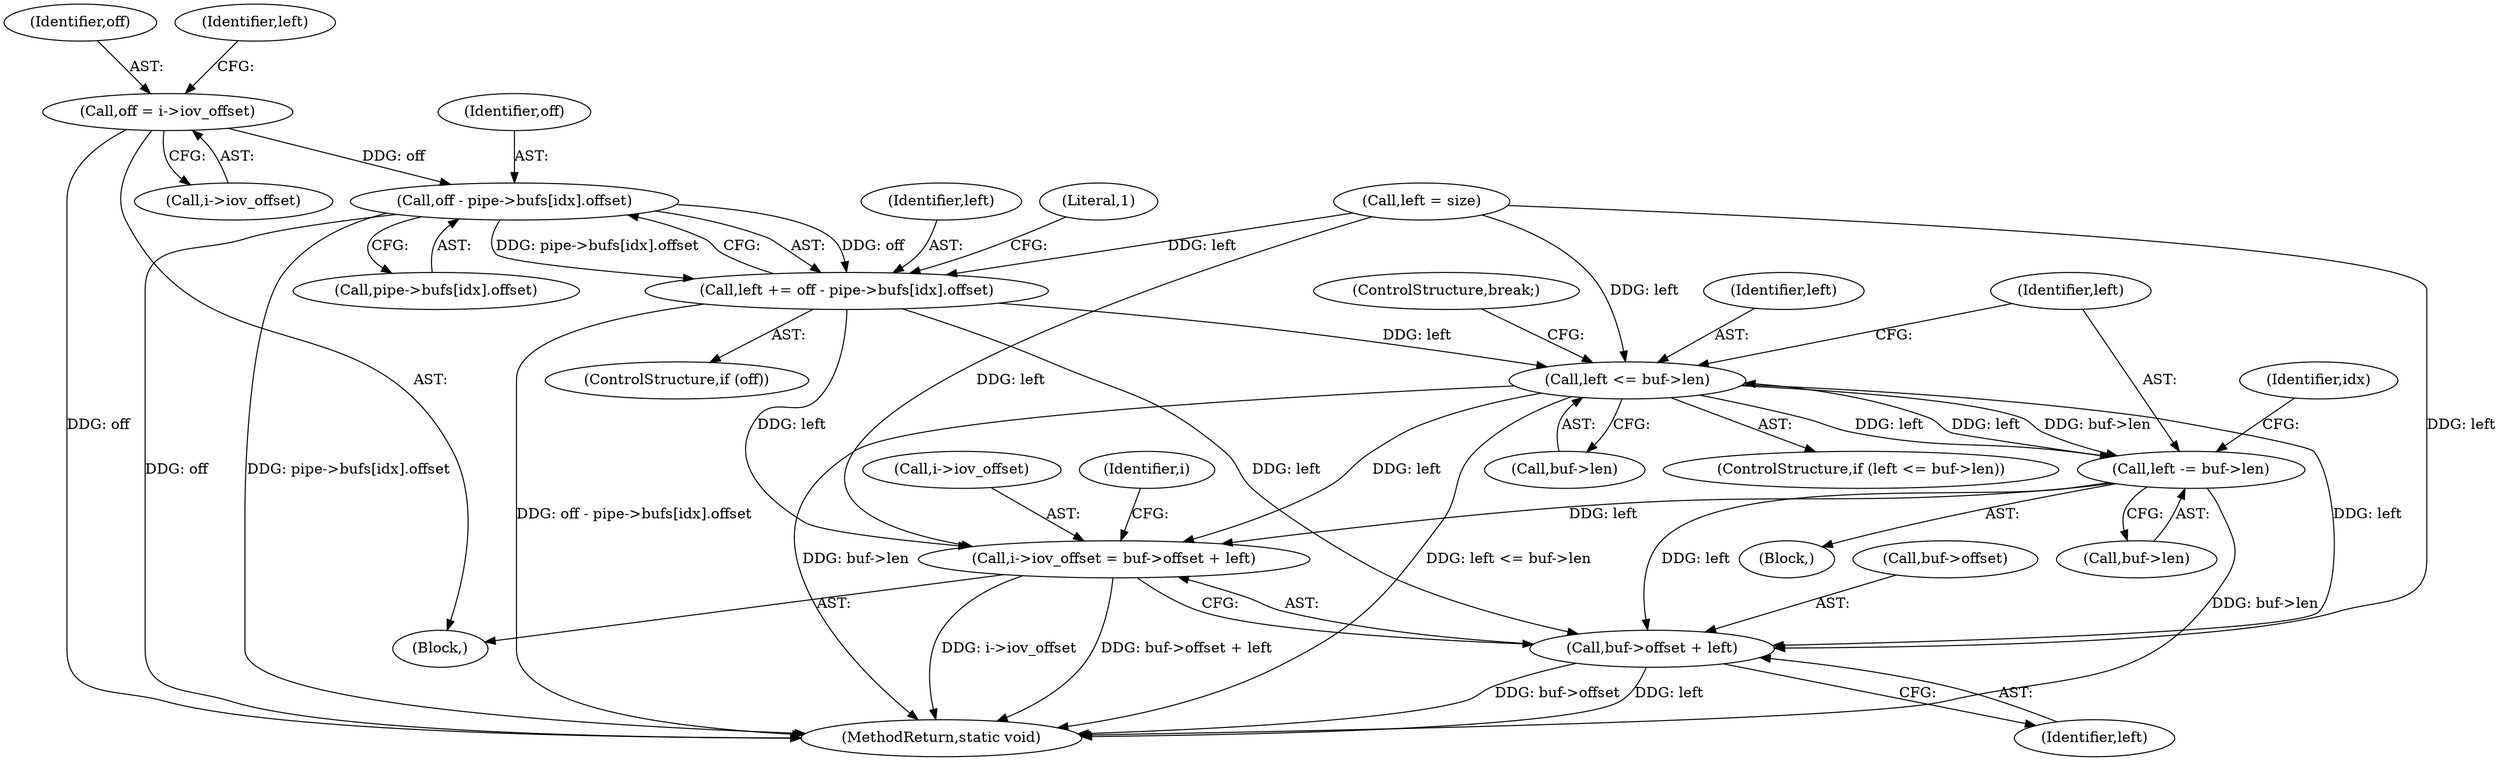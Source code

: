 digraph "0_linux_b9dc6f65bc5e232d1c05fe34b5daadc7e8bbf1fb_0@array" {
"1000148" [label="(Call,off - pipe->bufs[idx].offset)"];
"1000129" [label="(Call,off = i->iov_offset)"];
"1000146" [label="(Call,left += off - pipe->bufs[idx].offset)"];
"1000169" [label="(Call,left <= buf->len)"];
"1000175" [label="(Call,left -= buf->len)"];
"1000190" [label="(Call,i->iov_offset = buf->offset + left)"];
"1000194" [label="(Call,buf->offset + left)"];
"1000126" [label="(Block,)"];
"1000175" [label="(Call,left -= buf->len)"];
"1000198" [label="(Identifier,left)"];
"1000191" [label="(Call,i->iov_offset)"];
"1000177" [label="(Call,buf->len)"];
"1000130" [label="(Identifier,off)"];
"1000194" [label="(Call,buf->offset + left)"];
"1000206" [label="(MethodReturn,static void)"];
"1000171" [label="(Call,buf->len)"];
"1000190" [label="(Call,i->iov_offset = buf->offset + left)"];
"1000136" [label="(Identifier,left)"];
"1000148" [label="(Call,off - pipe->bufs[idx].offset)"];
"1000135" [label="(Call,left = size)"];
"1000169" [label="(Call,left <= buf->len)"];
"1000147" [label="(Identifier,left)"];
"1000146" [label="(Call,left += off - pipe->bufs[idx].offset)"];
"1000129" [label="(Call,off = i->iov_offset)"];
"1000131" [label="(Call,i->iov_offset)"];
"1000159" [label="(Block,)"];
"1000168" [label="(ControlStructure,if (left <= buf->len))"];
"1000149" [label="(Identifier,off)"];
"1000195" [label="(Call,buf->offset)"];
"1000201" [label="(Identifier,i)"];
"1000176" [label="(Identifier,left)"];
"1000170" [label="(Identifier,left)"];
"1000174" [label="(ControlStructure,break;)"];
"1000150" [label="(Call,pipe->bufs[idx].offset)"];
"1000158" [label="(Literal,1)"];
"1000181" [label="(Identifier,idx)"];
"1000144" [label="(ControlStructure,if (off))"];
"1000148" -> "1000146"  [label="AST: "];
"1000148" -> "1000150"  [label="CFG: "];
"1000149" -> "1000148"  [label="AST: "];
"1000150" -> "1000148"  [label="AST: "];
"1000146" -> "1000148"  [label="CFG: "];
"1000148" -> "1000206"  [label="DDG: off"];
"1000148" -> "1000206"  [label="DDG: pipe->bufs[idx].offset"];
"1000148" -> "1000146"  [label="DDG: off"];
"1000148" -> "1000146"  [label="DDG: pipe->bufs[idx].offset"];
"1000129" -> "1000148"  [label="DDG: off"];
"1000129" -> "1000126"  [label="AST: "];
"1000129" -> "1000131"  [label="CFG: "];
"1000130" -> "1000129"  [label="AST: "];
"1000131" -> "1000129"  [label="AST: "];
"1000136" -> "1000129"  [label="CFG: "];
"1000129" -> "1000206"  [label="DDG: off"];
"1000146" -> "1000144"  [label="AST: "];
"1000147" -> "1000146"  [label="AST: "];
"1000158" -> "1000146"  [label="CFG: "];
"1000146" -> "1000206"  [label="DDG: off - pipe->bufs[idx].offset"];
"1000135" -> "1000146"  [label="DDG: left"];
"1000146" -> "1000169"  [label="DDG: left"];
"1000146" -> "1000190"  [label="DDG: left"];
"1000146" -> "1000194"  [label="DDG: left"];
"1000169" -> "1000168"  [label="AST: "];
"1000169" -> "1000171"  [label="CFG: "];
"1000170" -> "1000169"  [label="AST: "];
"1000171" -> "1000169"  [label="AST: "];
"1000174" -> "1000169"  [label="CFG: "];
"1000176" -> "1000169"  [label="CFG: "];
"1000169" -> "1000206"  [label="DDG: buf->len"];
"1000169" -> "1000206"  [label="DDG: left <= buf->len"];
"1000175" -> "1000169"  [label="DDG: left"];
"1000135" -> "1000169"  [label="DDG: left"];
"1000169" -> "1000175"  [label="DDG: buf->len"];
"1000169" -> "1000175"  [label="DDG: left"];
"1000169" -> "1000190"  [label="DDG: left"];
"1000169" -> "1000194"  [label="DDG: left"];
"1000175" -> "1000159"  [label="AST: "];
"1000175" -> "1000177"  [label="CFG: "];
"1000176" -> "1000175"  [label="AST: "];
"1000177" -> "1000175"  [label="AST: "];
"1000181" -> "1000175"  [label="CFG: "];
"1000175" -> "1000206"  [label="DDG: buf->len"];
"1000175" -> "1000190"  [label="DDG: left"];
"1000175" -> "1000194"  [label="DDG: left"];
"1000190" -> "1000126"  [label="AST: "];
"1000190" -> "1000194"  [label="CFG: "];
"1000191" -> "1000190"  [label="AST: "];
"1000194" -> "1000190"  [label="AST: "];
"1000201" -> "1000190"  [label="CFG: "];
"1000190" -> "1000206"  [label="DDG: buf->offset + left"];
"1000190" -> "1000206"  [label="DDG: i->iov_offset"];
"1000135" -> "1000190"  [label="DDG: left"];
"1000194" -> "1000198"  [label="CFG: "];
"1000195" -> "1000194"  [label="AST: "];
"1000198" -> "1000194"  [label="AST: "];
"1000194" -> "1000206"  [label="DDG: buf->offset"];
"1000194" -> "1000206"  [label="DDG: left"];
"1000135" -> "1000194"  [label="DDG: left"];
}
